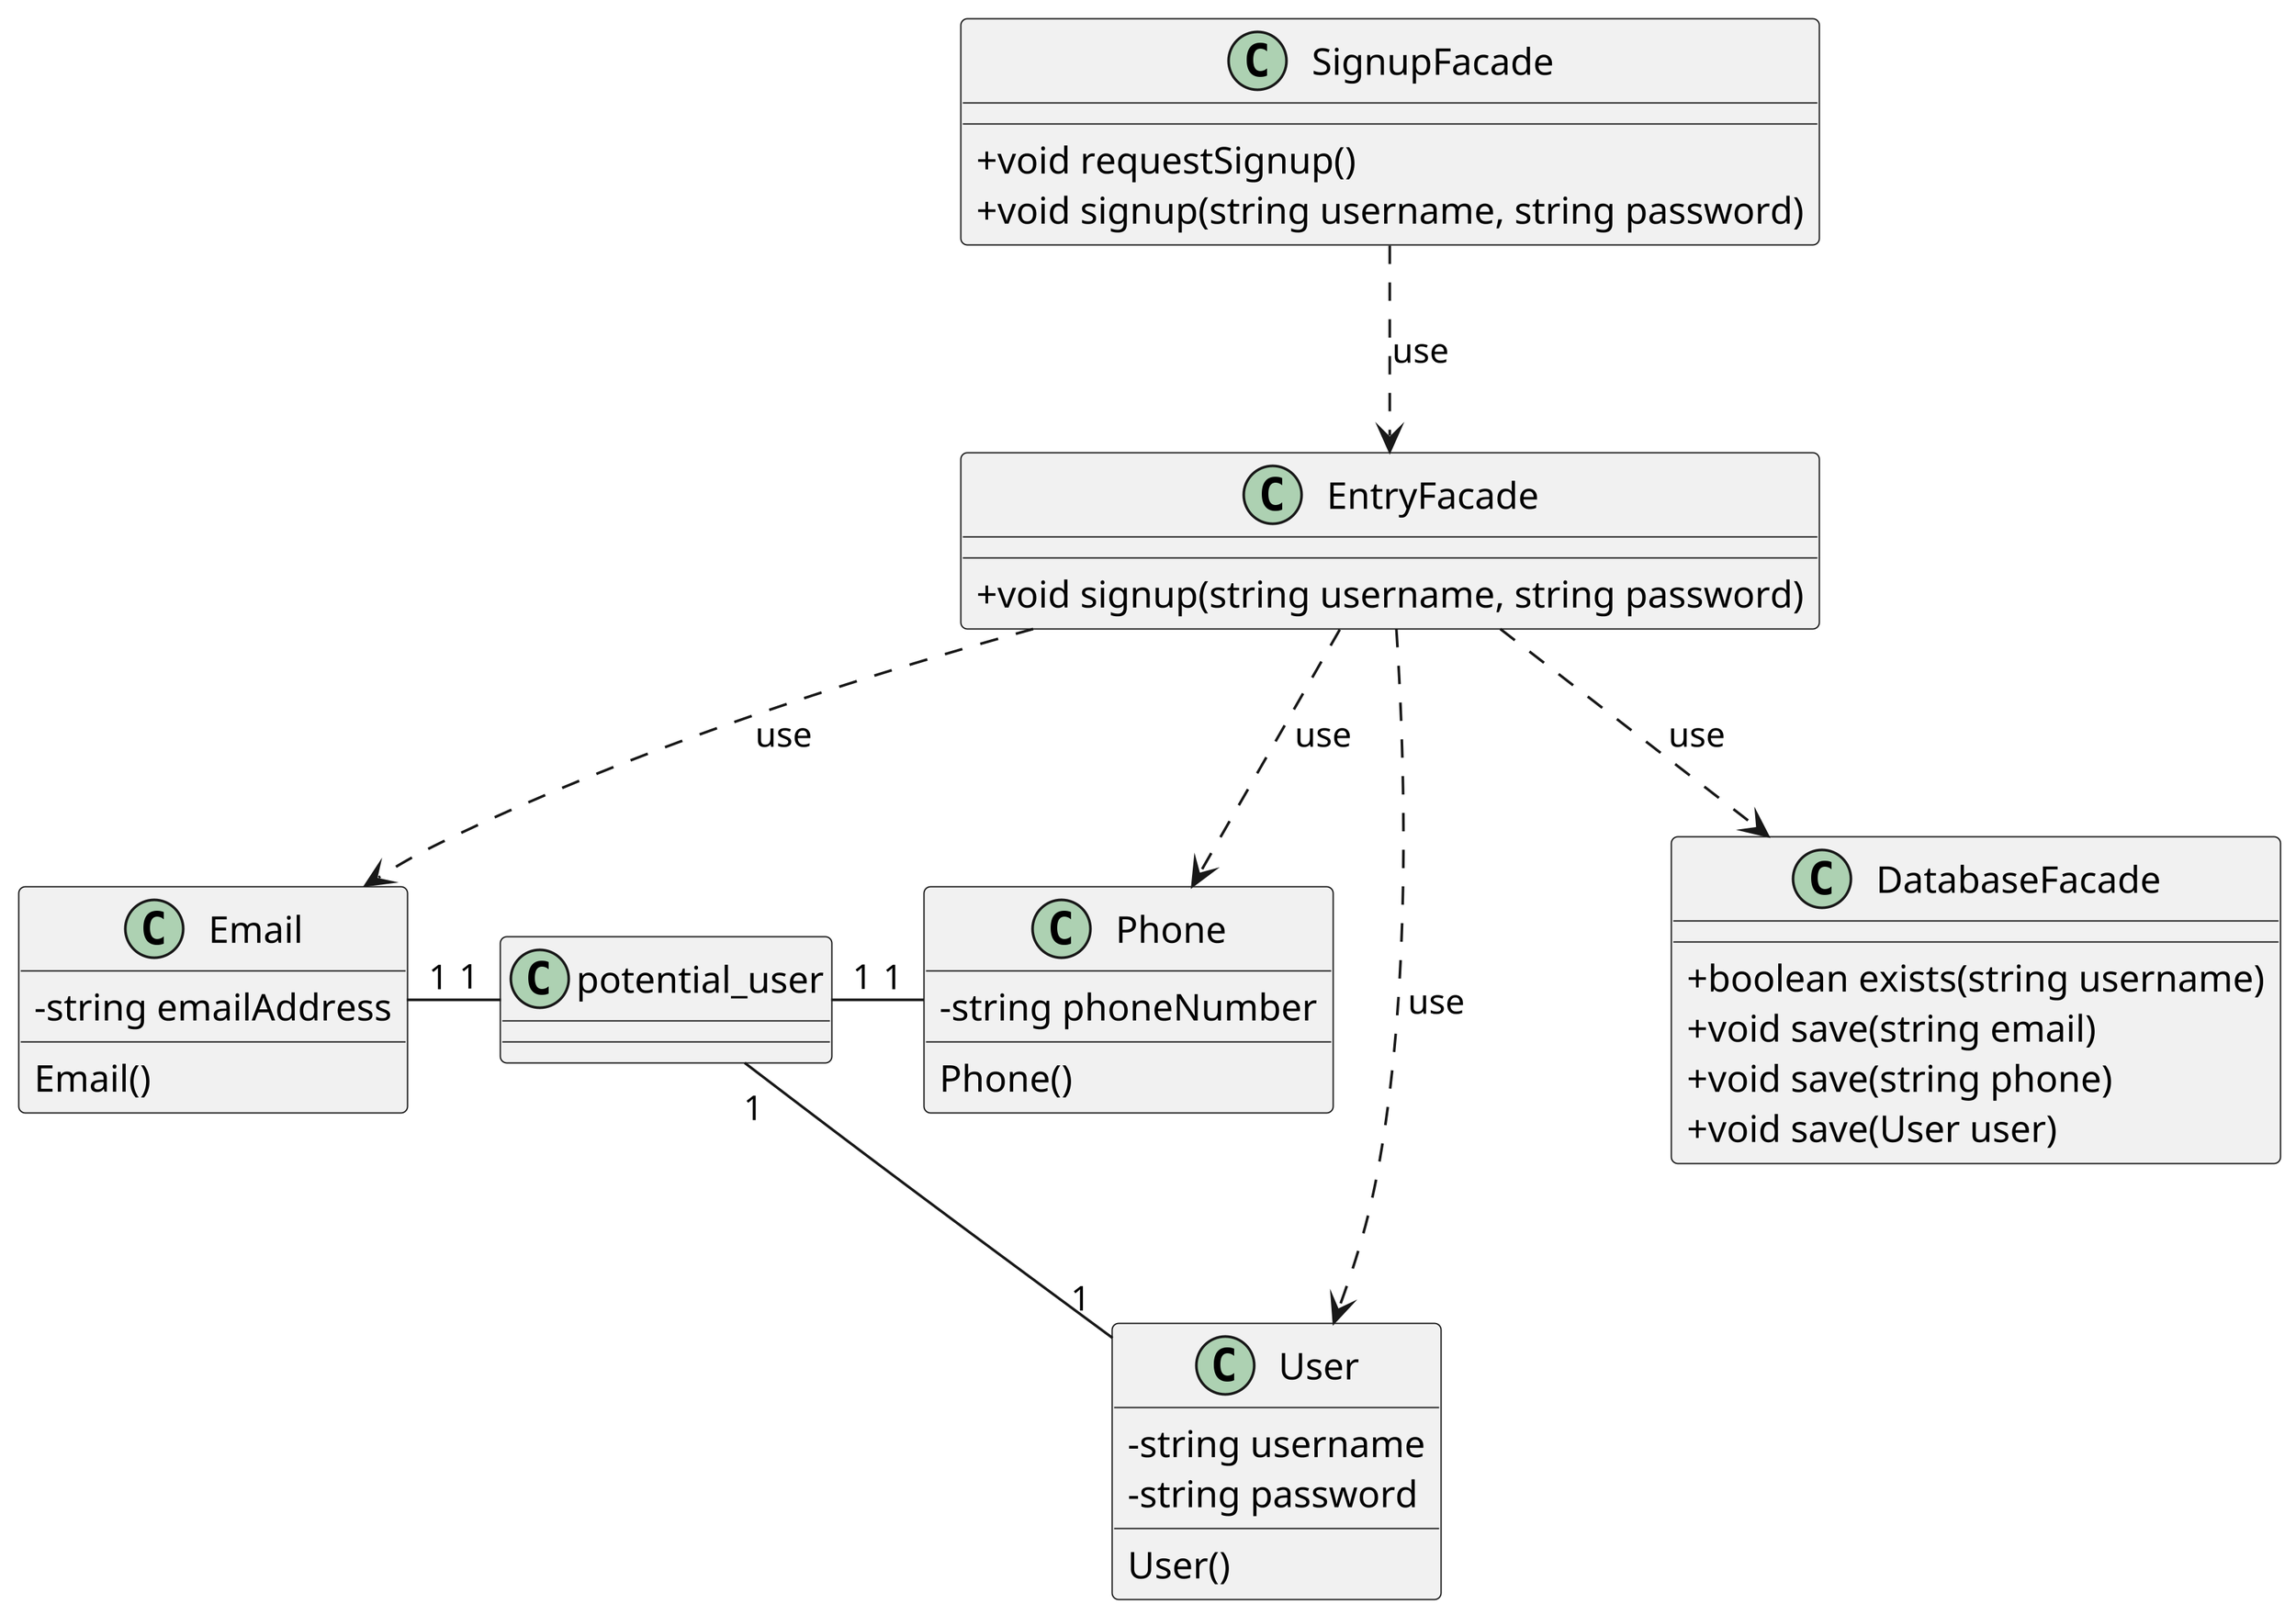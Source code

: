@startuml signup


scale 4
skinparam DefaultFontName Vazir
skinparam classAttributeIconSize 0


class Email {
    Email()
    -string emailAddress
}

class Phone {
    -string phoneNumber
    Phone()
}

class User{
    -string username
    -string password
    User()
}

class SignupFacade {
    +void requestSignup()
    +void signup(string username, string password)
}

class EntryFacade {
    +void signup(string username, string password)
}

class DatabaseFacade {
    +boolean exists(string username)
    +void save(string email)
    +void save(string phone)
    +void save(User user)
}

potential_user "1" -left- "1" Email
potential_user "1" -right- "1" Phone
potential_user "1" -down- "1" User
EntryFacade ..> DatabaseFacade :use
EntryFacade ..> Email :use
EntryFacade ..> Phone :use
EntryFacade ..> User :use
SignupFacade ..> EntryFacade :use


@enduml
